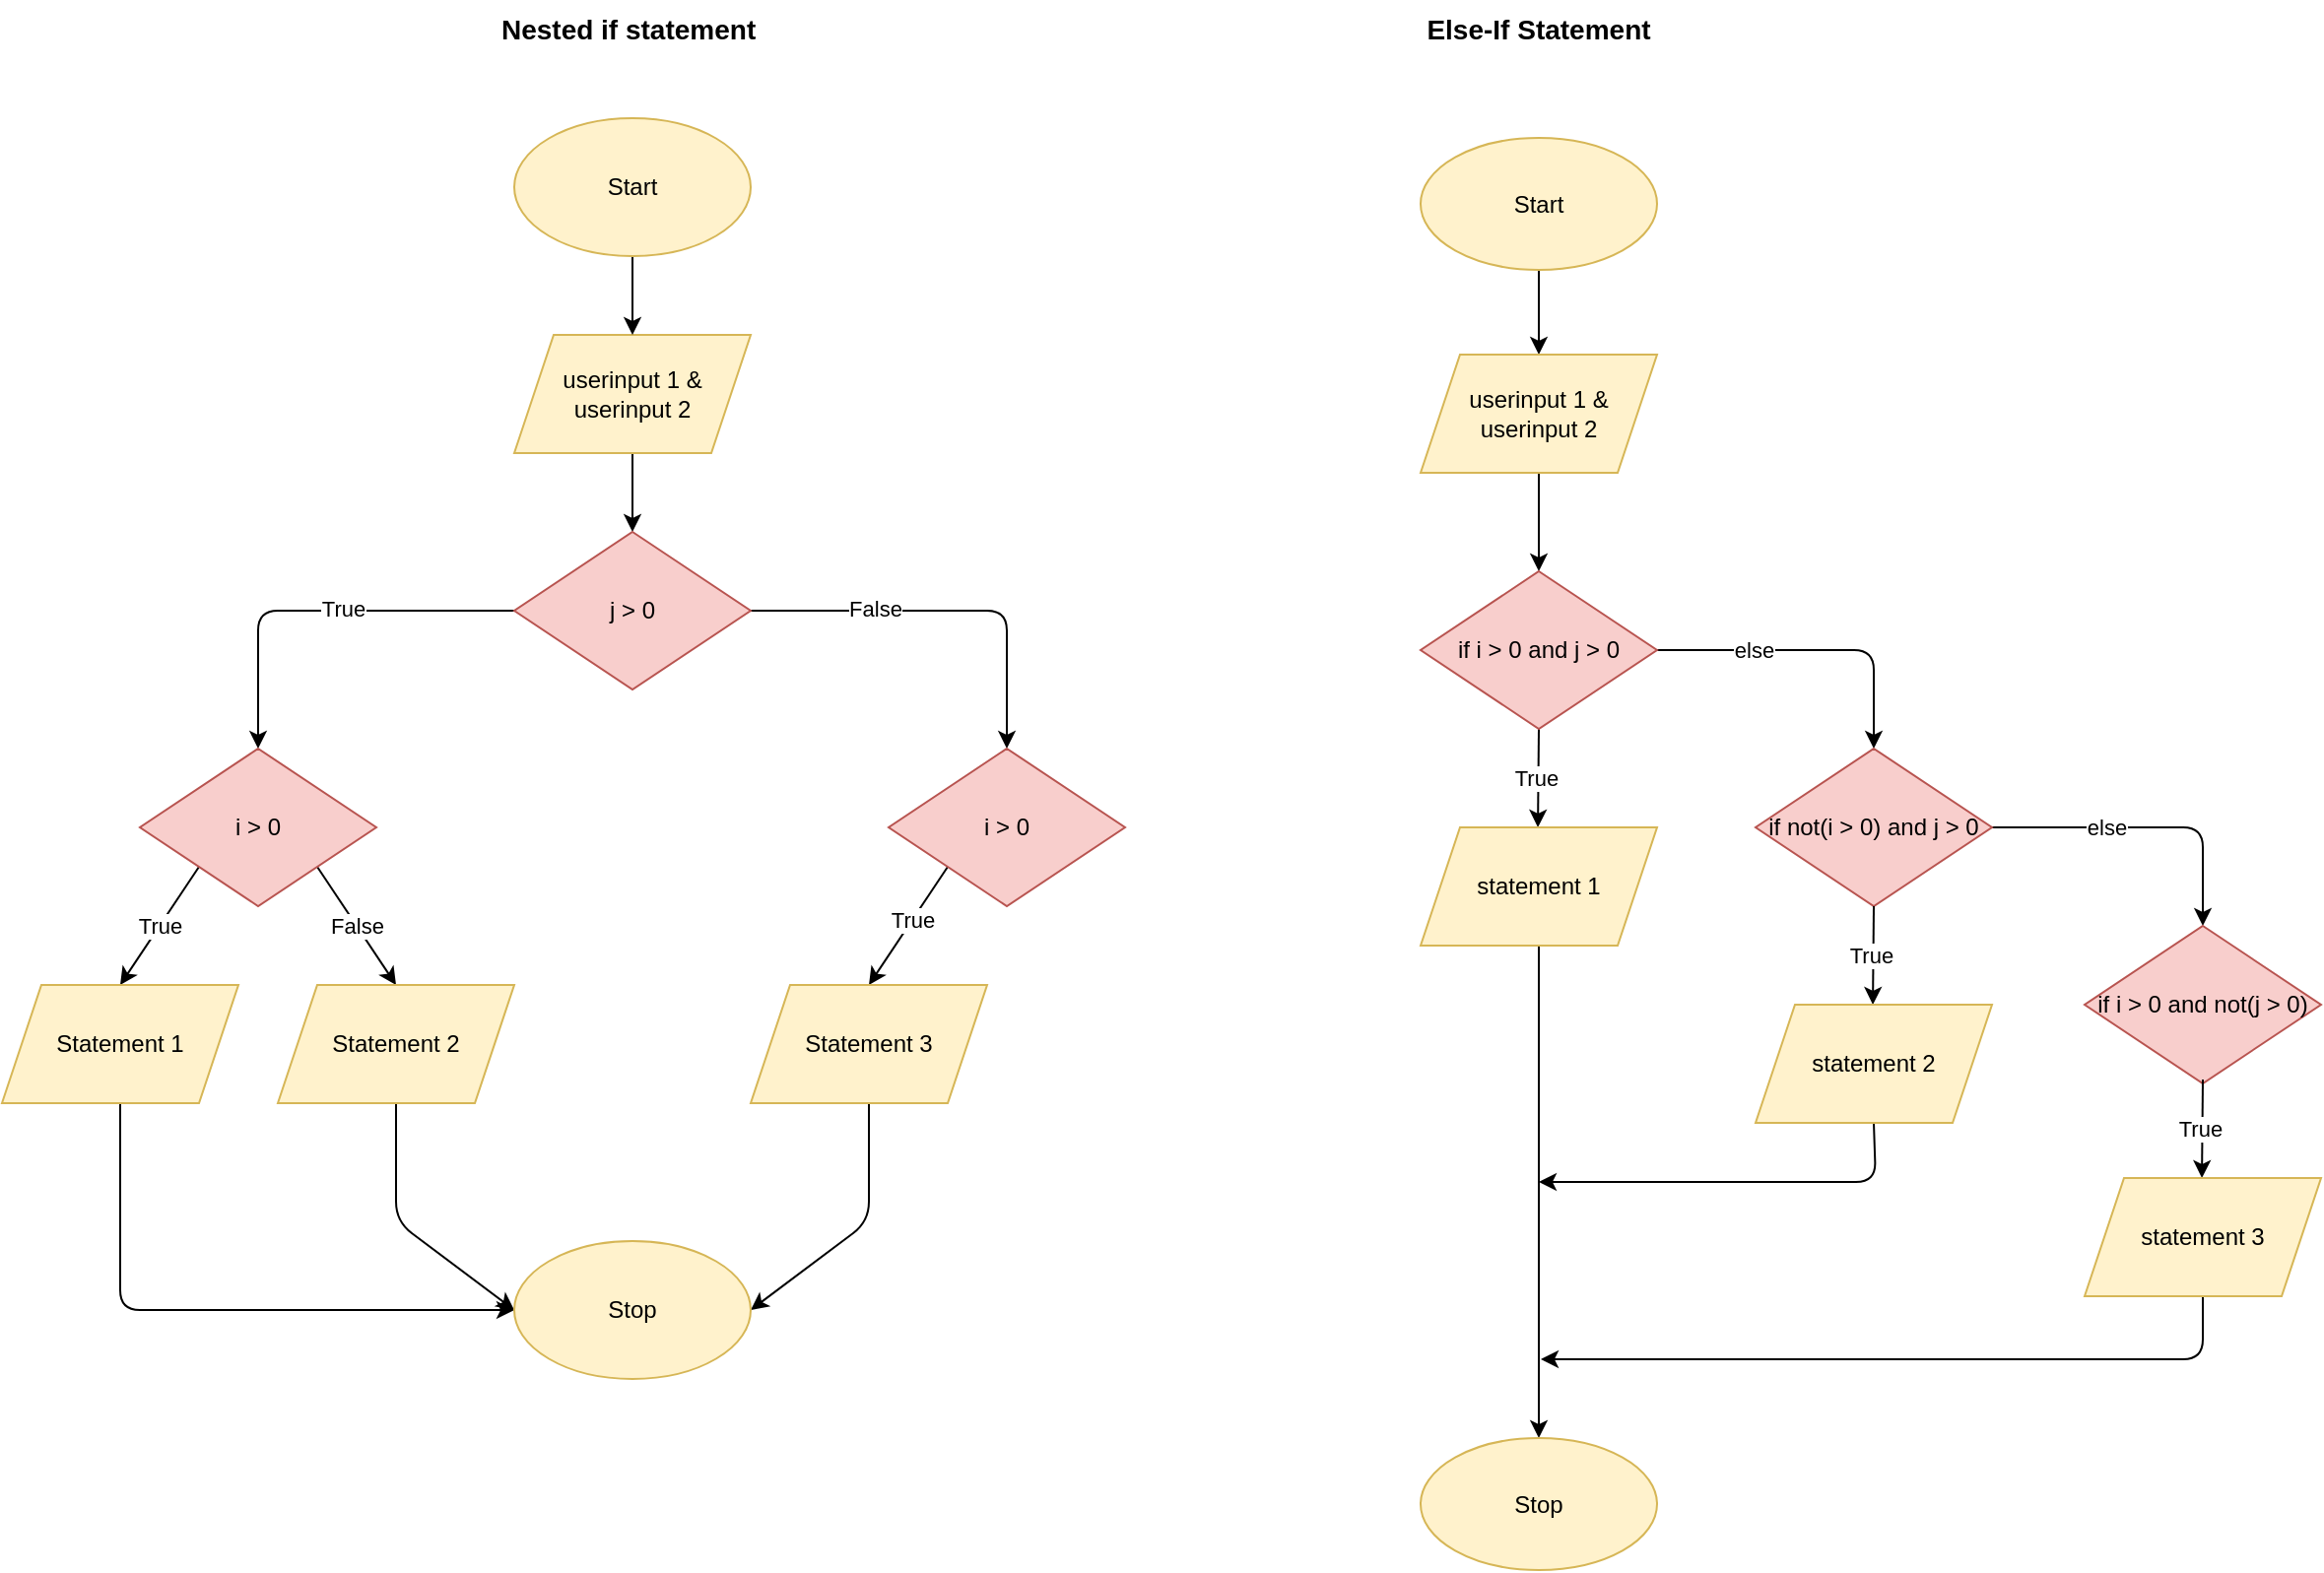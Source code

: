 <mxfile>
    <diagram id="oATZ7WZsKz4CMThlangU" name="Page-1">
        <mxGraphModel dx="1322" dy="563" grid="1" gridSize="10" guides="1" tooltips="1" connect="1" arrows="1" fold="1" page="1" pageScale="1" pageWidth="850" pageHeight="1100" math="0" shadow="0">
            <root>
                <mxCell id="0"/>
                <mxCell id="1" parent="0"/>
                <mxCell id="2" style="edgeStyle=none;html=1;exitX=0.5;exitY=1;exitDx=0;exitDy=0;entryX=0.5;entryY=0;entryDx=0;entryDy=0;" edge="1" parent="1" source="3" target="23">
                    <mxGeometry relative="1" as="geometry"/>
                </mxCell>
                <mxCell id="3" value="userinput 1 &amp;amp; userinput 2" style="shape=parallelogram;perimeter=parallelogramPerimeter;whiteSpace=wrap;html=1;fixedSize=1;fillColor=#fff2cc;strokeColor=#d6b656;" vertex="1" parent="1">
                    <mxGeometry x="-541" y="212" width="120" height="60" as="geometry"/>
                </mxCell>
                <mxCell id="4" style="edgeStyle=none;html=1;exitX=0;exitY=0.5;exitDx=0;exitDy=0;entryX=0.5;entryY=0;entryDx=0;entryDy=0;" edge="1" parent="1" target="12">
                    <mxGeometry relative="1" as="geometry">
                        <mxPoint x="-541" y="352" as="sourcePoint"/>
                        <Array as="points">
                            <mxPoint x="-671" y="352"/>
                        </Array>
                    </mxGeometry>
                </mxCell>
                <mxCell id="5" value="True" style="edgeLabel;html=1;align=center;verticalAlign=middle;resizable=0;points=[];" vertex="1" connectable="0" parent="4">
                    <mxGeometry x="-0.13" y="-1" relative="1" as="geometry">
                        <mxPoint as="offset"/>
                    </mxGeometry>
                </mxCell>
                <mxCell id="6" style="edgeStyle=none;html=1;exitX=1;exitY=0.5;exitDx=0;exitDy=0;entryX=0.5;entryY=0;entryDx=0;entryDy=0;" edge="1" parent="1" target="15">
                    <mxGeometry relative="1" as="geometry">
                        <mxPoint x="-421" y="352" as="sourcePoint"/>
                        <Array as="points">
                            <mxPoint x="-291" y="352"/>
                        </Array>
                    </mxGeometry>
                </mxCell>
                <mxCell id="7" value="False" style="edgeLabel;html=1;align=center;verticalAlign=middle;resizable=0;points=[];" vertex="1" connectable="0" parent="6">
                    <mxGeometry x="-0.376" y="1" relative="1" as="geometry">
                        <mxPoint as="offset"/>
                    </mxGeometry>
                </mxCell>
                <mxCell id="8" style="edgeStyle=none;html=1;exitX=0.5;exitY=1;exitDx=0;exitDy=0;entryX=0.5;entryY=0;entryDx=0;entryDy=0;" edge="1" parent="1" source="9" target="3">
                    <mxGeometry relative="1" as="geometry"/>
                </mxCell>
                <mxCell id="9" value="Start" style="ellipse;whiteSpace=wrap;html=1;fillColor=#fff2cc;strokeColor=#d6b656;" vertex="1" parent="1">
                    <mxGeometry x="-541" y="102" width="120" height="70" as="geometry"/>
                </mxCell>
                <mxCell id="10" value="True" style="edgeStyle=none;html=1;exitX=0;exitY=1;exitDx=0;exitDy=0;entryX=0.5;entryY=0;entryDx=0;entryDy=0;" edge="1" parent="1" source="12" target="17">
                    <mxGeometry relative="1" as="geometry"/>
                </mxCell>
                <mxCell id="11" value="False" style="edgeStyle=none;html=1;exitX=1;exitY=1;exitDx=0;exitDy=0;entryX=0.5;entryY=0;entryDx=0;entryDy=0;" edge="1" parent="1" source="12" target="19">
                    <mxGeometry relative="1" as="geometry"/>
                </mxCell>
                <mxCell id="12" value="i &amp;gt; 0" style="rhombus;whiteSpace=wrap;html=1;fillColor=#f8cecc;strokeColor=#b85450;" vertex="1" parent="1">
                    <mxGeometry x="-731" y="422" width="120" height="80" as="geometry"/>
                </mxCell>
                <mxCell id="13" style="edgeStyle=none;html=1;exitX=0;exitY=1;exitDx=0;exitDy=0;entryX=0.5;entryY=0;entryDx=0;entryDy=0;" edge="1" parent="1" source="15" target="21">
                    <mxGeometry relative="1" as="geometry"/>
                </mxCell>
                <mxCell id="14" value="True" style="edgeLabel;html=1;align=center;verticalAlign=middle;resizable=0;points=[];" vertex="1" connectable="0" parent="13">
                    <mxGeometry x="-0.112" relative="1" as="geometry">
                        <mxPoint as="offset"/>
                    </mxGeometry>
                </mxCell>
                <mxCell id="15" value="i &amp;gt; 0" style="rhombus;whiteSpace=wrap;html=1;fillColor=#f8cecc;strokeColor=#b85450;" vertex="1" parent="1">
                    <mxGeometry x="-351" y="422" width="120" height="80" as="geometry"/>
                </mxCell>
                <mxCell id="16" style="edgeStyle=none;html=1;exitX=0.5;exitY=1;exitDx=0;exitDy=0;entryX=0;entryY=0.5;entryDx=0;entryDy=0;" edge="1" parent="1" source="17" target="24">
                    <mxGeometry relative="1" as="geometry">
                        <Array as="points">
                            <mxPoint x="-741" y="707"/>
                        </Array>
                    </mxGeometry>
                </mxCell>
                <mxCell id="17" value="Statement 1" style="shape=parallelogram;perimeter=parallelogramPerimeter;whiteSpace=wrap;html=1;fixedSize=1;fillColor=#fff2cc;strokeColor=#d6b656;" vertex="1" parent="1">
                    <mxGeometry x="-801" y="542" width="120" height="60" as="geometry"/>
                </mxCell>
                <mxCell id="18" style="edgeStyle=none;html=1;exitX=0.5;exitY=1;exitDx=0;exitDy=0;entryX=0;entryY=0.5;entryDx=0;entryDy=0;" edge="1" parent="1" source="19" target="24">
                    <mxGeometry relative="1" as="geometry">
                        <mxPoint x="-601" y="712" as="targetPoint"/>
                        <Array as="points">
                            <mxPoint x="-601" y="662"/>
                        </Array>
                    </mxGeometry>
                </mxCell>
                <mxCell id="19" value="Statement 2" style="shape=parallelogram;perimeter=parallelogramPerimeter;whiteSpace=wrap;html=1;fixedSize=1;fillColor=#fff2cc;strokeColor=#d6b656;" vertex="1" parent="1">
                    <mxGeometry x="-661" y="542" width="120" height="60" as="geometry"/>
                </mxCell>
                <mxCell id="20" style="edgeStyle=none;html=1;exitX=0.5;exitY=1;exitDx=0;exitDy=0;entryX=1;entryY=0.5;entryDx=0;entryDy=0;" edge="1" parent="1" source="21" target="24">
                    <mxGeometry relative="1" as="geometry">
                        <Array as="points">
                            <mxPoint x="-361" y="662"/>
                        </Array>
                    </mxGeometry>
                </mxCell>
                <mxCell id="21" value="Statement 3" style="shape=parallelogram;perimeter=parallelogramPerimeter;whiteSpace=wrap;html=1;fixedSize=1;fillColor=#fff2cc;strokeColor=#d6b656;" vertex="1" parent="1">
                    <mxGeometry x="-421" y="542" width="120" height="60" as="geometry"/>
                </mxCell>
                <mxCell id="22" value="Nested if statement&amp;nbsp;" style="text;html=1;align=center;verticalAlign=middle;whiteSpace=wrap;rounded=0;fontStyle=1;fontSize=14;" vertex="1" parent="1">
                    <mxGeometry x="-551" y="42" width="140" height="30" as="geometry"/>
                </mxCell>
                <mxCell id="23" value="j &amp;gt; 0" style="rhombus;whiteSpace=wrap;html=1;fillColor=#f8cecc;strokeColor=#b85450;" vertex="1" parent="1">
                    <mxGeometry x="-541" y="312" width="120" height="80" as="geometry"/>
                </mxCell>
                <mxCell id="24" value="Stop" style="ellipse;whiteSpace=wrap;html=1;fillColor=#fff2cc;strokeColor=#d6b656;" vertex="1" parent="1">
                    <mxGeometry x="-541" y="672" width="120" height="70" as="geometry"/>
                </mxCell>
                <mxCell id="48" value="" style="edgeStyle=none;html=1;" edge="1" parent="1" source="49" target="51">
                    <mxGeometry relative="1" as="geometry"/>
                </mxCell>
                <mxCell id="49" value="Start" style="ellipse;whiteSpace=wrap;html=1;fillColor=#fff2cc;strokeColor=#d6b656;" vertex="1" parent="1">
                    <mxGeometry x="-81" y="112" width="120" height="67" as="geometry"/>
                </mxCell>
                <mxCell id="50" value="" style="edgeStyle=none;html=1;" edge="1" parent="1" source="51" target="54">
                    <mxGeometry relative="1" as="geometry"/>
                </mxCell>
                <mxCell id="51" value="userinput 1 &amp;amp; userinput 2" style="shape=parallelogram;perimeter=parallelogramPerimeter;whiteSpace=wrap;html=1;fixedSize=1;fillColor=#fff2cc;strokeColor=#d6b656;" vertex="1" parent="1">
                    <mxGeometry x="-81" y="222" width="120" height="60" as="geometry"/>
                </mxCell>
                <mxCell id="52" value="else" style="edgeStyle=none;html=1;exitX=1;exitY=0.5;exitDx=0;exitDy=0;" edge="1" parent="1" source="54">
                    <mxGeometry x="-0.375" relative="1" as="geometry">
                        <mxPoint x="149" y="422" as="targetPoint"/>
                        <Array as="points">
                            <mxPoint x="149" y="372"/>
                        </Array>
                        <mxPoint x="-1" as="offset"/>
                    </mxGeometry>
                </mxCell>
                <mxCell id="53" value="True&amp;nbsp;" style="edgeStyle=none;html=1;exitX=0.5;exitY=1;exitDx=0;exitDy=0;" edge="1" parent="1" source="54">
                    <mxGeometry relative="1" as="geometry">
                        <mxPoint x="-21.471" y="462" as="targetPoint"/>
                    </mxGeometry>
                </mxCell>
                <mxCell id="54" value="if i &amp;gt; 0 and j &amp;gt; 0" style="rhombus;whiteSpace=wrap;html=1;fillColor=#f8cecc;strokeColor=#b85450;" vertex="1" parent="1">
                    <mxGeometry x="-81" y="332" width="120" height="80" as="geometry"/>
                </mxCell>
                <mxCell id="55" style="edgeStyle=none;html=1;exitX=0.5;exitY=1;exitDx=0;exitDy=0;entryX=0.5;entryY=0;entryDx=0;entryDy=0;" edge="1" parent="1" source="56" target="67">
                    <mxGeometry relative="1" as="geometry"/>
                </mxCell>
                <mxCell id="56" value="statement 1" style="shape=parallelogram;perimeter=parallelogramPerimeter;whiteSpace=wrap;html=1;fixedSize=1;fillColor=#fff2cc;strokeColor=#d6b656;" vertex="1" parent="1">
                    <mxGeometry x="-81" y="462" width="120" height="60" as="geometry"/>
                </mxCell>
                <mxCell id="57" style="edgeStyle=none;html=1;exitX=1;exitY=0.5;exitDx=0;exitDy=0;entryX=0.5;entryY=0;entryDx=0;entryDy=0;" edge="1" parent="1" source="59" target="63">
                    <mxGeometry relative="1" as="geometry">
                        <mxPoint x="309" y="512" as="targetPoint"/>
                        <Array as="points">
                            <mxPoint x="316" y="462"/>
                        </Array>
                    </mxGeometry>
                </mxCell>
                <mxCell id="58" value="else" style="edgeLabel;html=1;align=center;verticalAlign=middle;resizable=0;points=[];" vertex="1" connectable="0" parent="57">
                    <mxGeometry x="-0.268" relative="1" as="geometry">
                        <mxPoint as="offset"/>
                    </mxGeometry>
                </mxCell>
                <mxCell id="59" value="if not(i &amp;gt; 0) and j &amp;gt; 0" style="rhombus;whiteSpace=wrap;html=1;fillColor=#f8cecc;strokeColor=#b85450;" vertex="1" parent="1">
                    <mxGeometry x="89" y="422" width="120" height="80" as="geometry"/>
                </mxCell>
                <mxCell id="60" value="True&amp;nbsp;" style="edgeStyle=none;html=1;exitX=0.5;exitY=1;exitDx=0;exitDy=0;" edge="1" parent="1">
                    <mxGeometry relative="1" as="geometry">
                        <mxPoint x="148.529" y="552" as="targetPoint"/>
                        <mxPoint x="149" y="502" as="sourcePoint"/>
                    </mxGeometry>
                </mxCell>
                <mxCell id="61" style="edgeStyle=none;html=1;exitX=0.5;exitY=1;exitDx=0;exitDy=0;" edge="1" parent="1" source="62">
                    <mxGeometry relative="1" as="geometry">
                        <mxPoint x="-21" y="642" as="targetPoint"/>
                        <Array as="points">
                            <mxPoint x="150" y="642"/>
                        </Array>
                    </mxGeometry>
                </mxCell>
                <mxCell id="62" value="statement 2" style="shape=parallelogram;perimeter=parallelogramPerimeter;whiteSpace=wrap;html=1;fixedSize=1;fillColor=#fff2cc;strokeColor=#d6b656;" vertex="1" parent="1">
                    <mxGeometry x="89" y="552" width="120" height="60" as="geometry"/>
                </mxCell>
                <mxCell id="63" value="if i &amp;gt; 0 and not(j &amp;gt; 0)" style="rhombus;whiteSpace=wrap;html=1;fillColor=#f8cecc;strokeColor=#b85450;" vertex="1" parent="1">
                    <mxGeometry x="256" y="512" width="120" height="80" as="geometry"/>
                </mxCell>
                <mxCell id="64" value="True&amp;nbsp;" style="edgeStyle=none;html=1;exitX=0.5;exitY=1;exitDx=0;exitDy=0;" edge="1" parent="1">
                    <mxGeometry relative="1" as="geometry">
                        <mxPoint x="315.529" y="640" as="targetPoint"/>
                        <mxPoint x="316" y="590" as="sourcePoint"/>
                    </mxGeometry>
                </mxCell>
                <mxCell id="65" style="edgeStyle=none;html=1;exitX=0.5;exitY=1;exitDx=0;exitDy=0;" edge="1" parent="1" source="66">
                    <mxGeometry relative="1" as="geometry">
                        <mxPoint x="-20" y="732" as="targetPoint"/>
                        <Array as="points">
                            <mxPoint x="316" y="732"/>
                        </Array>
                    </mxGeometry>
                </mxCell>
                <mxCell id="66" value="statement 3" style="shape=parallelogram;perimeter=parallelogramPerimeter;whiteSpace=wrap;html=1;fixedSize=1;fillColor=#fff2cc;strokeColor=#d6b656;" vertex="1" parent="1">
                    <mxGeometry x="256" y="640" width="120" height="60" as="geometry"/>
                </mxCell>
                <mxCell id="67" value="Stop" style="ellipse;whiteSpace=wrap;html=1;fillColor=#fff2cc;strokeColor=#d6b656;" vertex="1" parent="1">
                    <mxGeometry x="-81" y="772" width="120" height="67" as="geometry"/>
                </mxCell>
                <mxCell id="68" value="Else-If Statement" style="text;html=1;align=center;verticalAlign=middle;whiteSpace=wrap;rounded=0;fontStyle=1;fontSize=14;" vertex="1" parent="1">
                    <mxGeometry x="-81" y="42" width="120" height="30" as="geometry"/>
                </mxCell>
            </root>
        </mxGraphModel>
    </diagram>
</mxfile>